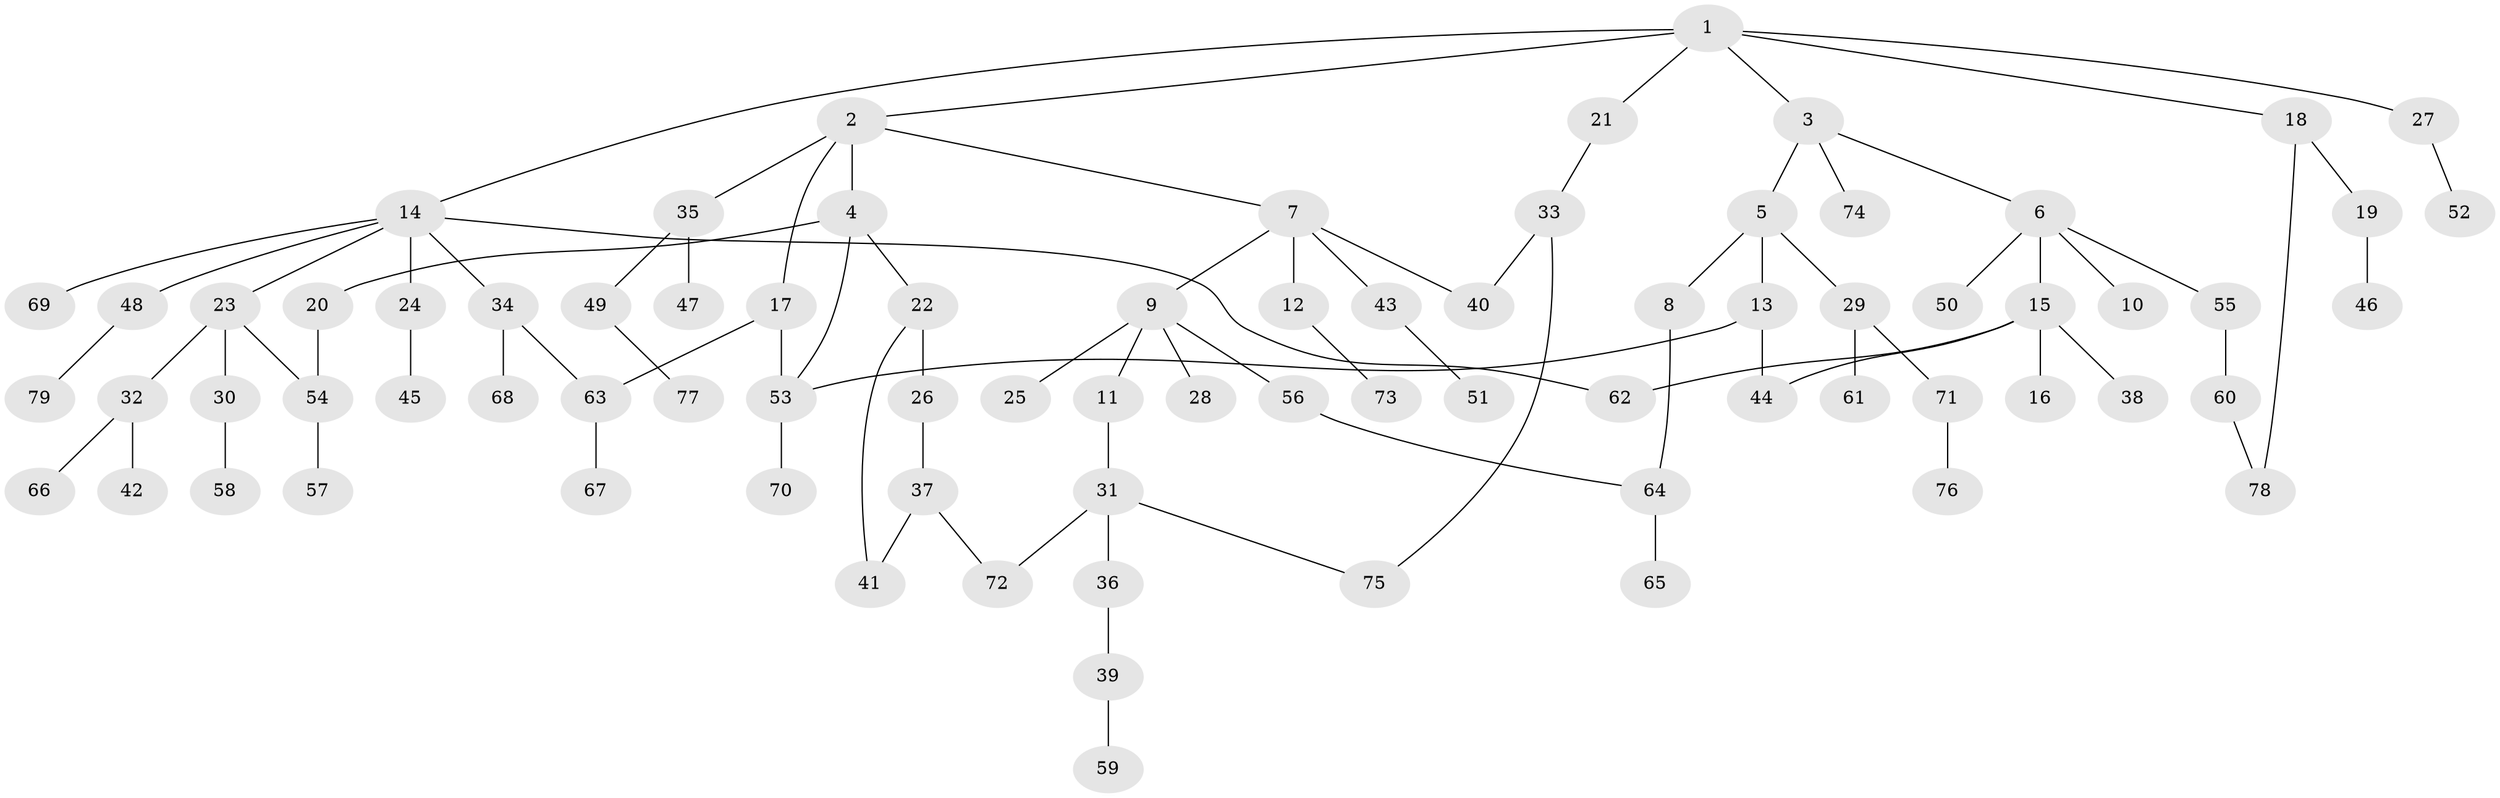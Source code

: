 // coarse degree distribution, {6: 0.0625, 3: 0.125, 4: 0.14583333333333334, 5: 0.020833333333333332, 2: 0.3333333333333333, 1: 0.3125}
// Generated by graph-tools (version 1.1) at 2025/49/03/04/25 22:49:10]
// undirected, 79 vertices, 90 edges
graph export_dot {
  node [color=gray90,style=filled];
  1;
  2;
  3;
  4;
  5;
  6;
  7;
  8;
  9;
  10;
  11;
  12;
  13;
  14;
  15;
  16;
  17;
  18;
  19;
  20;
  21;
  22;
  23;
  24;
  25;
  26;
  27;
  28;
  29;
  30;
  31;
  32;
  33;
  34;
  35;
  36;
  37;
  38;
  39;
  40;
  41;
  42;
  43;
  44;
  45;
  46;
  47;
  48;
  49;
  50;
  51;
  52;
  53;
  54;
  55;
  56;
  57;
  58;
  59;
  60;
  61;
  62;
  63;
  64;
  65;
  66;
  67;
  68;
  69;
  70;
  71;
  72;
  73;
  74;
  75;
  76;
  77;
  78;
  79;
  1 -- 2;
  1 -- 3;
  1 -- 14;
  1 -- 18;
  1 -- 21;
  1 -- 27;
  2 -- 4;
  2 -- 7;
  2 -- 17;
  2 -- 35;
  3 -- 5;
  3 -- 6;
  3 -- 74;
  4 -- 20;
  4 -- 22;
  4 -- 53;
  5 -- 8;
  5 -- 13;
  5 -- 29;
  6 -- 10;
  6 -- 15;
  6 -- 50;
  6 -- 55;
  7 -- 9;
  7 -- 12;
  7 -- 43;
  7 -- 40;
  8 -- 64;
  9 -- 11;
  9 -- 25;
  9 -- 28;
  9 -- 56;
  11 -- 31;
  12 -- 73;
  13 -- 44;
  13 -- 53;
  14 -- 23;
  14 -- 24;
  14 -- 34;
  14 -- 48;
  14 -- 69;
  14 -- 62;
  15 -- 16;
  15 -- 38;
  15 -- 62;
  15 -- 44;
  17 -- 53;
  17 -- 63;
  18 -- 19;
  18 -- 78;
  19 -- 46;
  20 -- 54;
  21 -- 33;
  22 -- 26;
  22 -- 41;
  23 -- 30;
  23 -- 32;
  23 -- 54;
  24 -- 45;
  26 -- 37;
  27 -- 52;
  29 -- 61;
  29 -- 71;
  30 -- 58;
  31 -- 36;
  31 -- 75;
  31 -- 72;
  32 -- 42;
  32 -- 66;
  33 -- 40;
  33 -- 75;
  34 -- 63;
  34 -- 68;
  35 -- 47;
  35 -- 49;
  36 -- 39;
  37 -- 41;
  37 -- 72;
  39 -- 59;
  43 -- 51;
  48 -- 79;
  49 -- 77;
  53 -- 70;
  54 -- 57;
  55 -- 60;
  56 -- 64;
  60 -- 78;
  63 -- 67;
  64 -- 65;
  71 -- 76;
}
